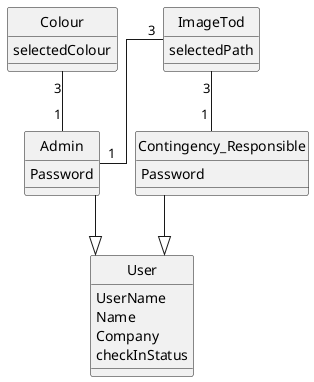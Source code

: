 @startuml

skinparam classAttributeIconSize 0
skinparam style strictuml
skinparam linetype ortho



' Group the user classes
class User {
        UserName
        Name
        Company
        checkInStatus
       
    }
    
    class Admin {
        Password
    }
    
    class Contingency_Responsible {
        Password
    }
    
    class Colour {
        selectedColour
    }
    
    class ImageTod {
        selectedPath
    }
    
    Admin --|> User
    Contingency_Responsible --|> User

    ImageTod "3"--"1" Contingency_Responsible
    ImageTod "3"--"1" Admin

    Colour "3" -- "1" Admin
    





@enduml